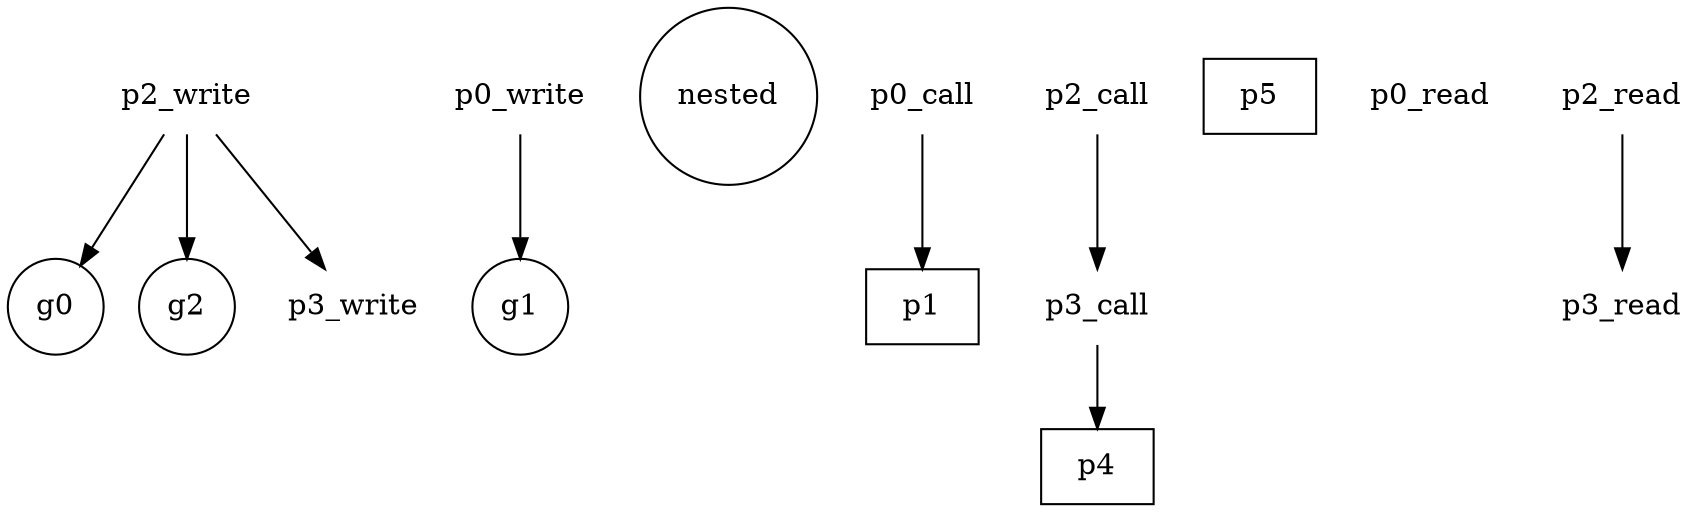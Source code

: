 digraph G {
   overlap=false;
   splies=true;
   sep=1;
   node [shape=none];

   g0     [shape=circle];
   g1     [shape=circle];
   g2     [shape=circle];
   nested [shape=circle];
   p1 [shape=box];
   p4 [shape=box];
   p5 [shape=box];

   p0_read;
   p0_write;
   p0_call;

   p2_read;
   p2_write;
   p2_call;

   p3_read;
   p3_write;
   p3_call;

   // P0

   p0_write -> g1;
   p0_call  -> p1;

   // P2

   p2_write -> g0;
   p2_write -> g2;
   p2_read  -> p3_read;
   p2_write -> p3_write;
   p2_call  -> p3_call;

   // P3

   p3_call -> p4;

}
